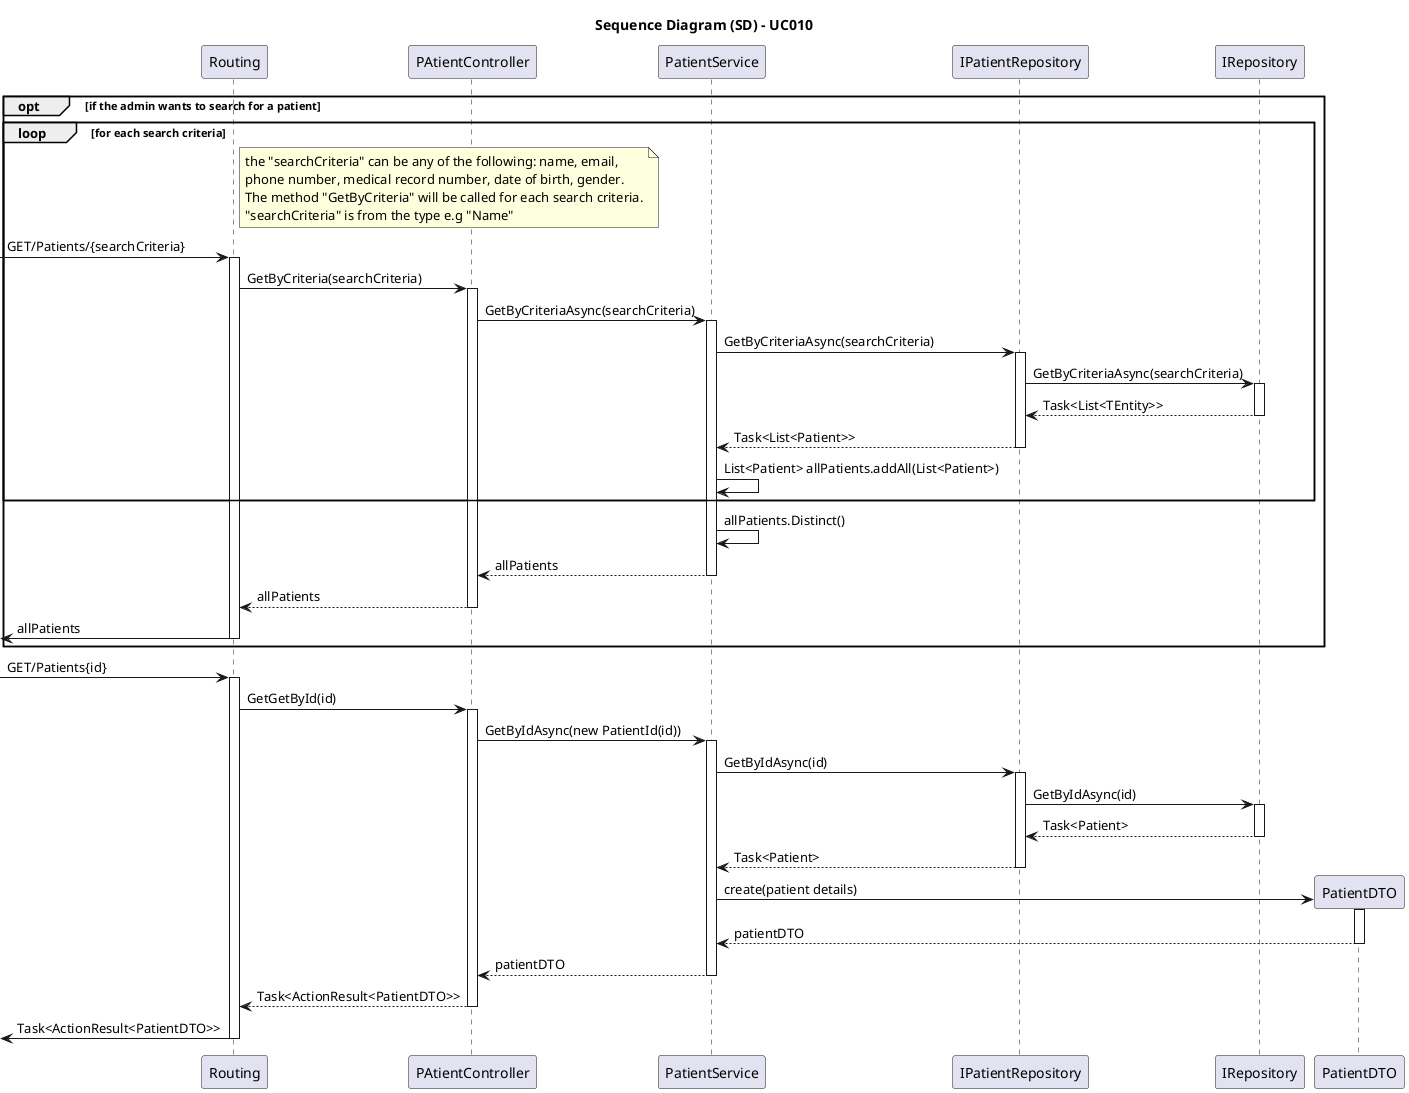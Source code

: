 @startuml
skinparam packageStyle rectangle
skinparam shadowing false
skinparam linetype polyline

skinparam classAttributeIconSize 0

title Sequence Diagram (SD) - UC010


participant "Routing" as Routing 
participant "PAtientController" as Controller
participant "PatientService" as Service
participant "IPatientRepository" as IPatientRepository
participant "IRepository" as IRepository
participant "PatientDTO" as PatientDTO

opt if the admin wants to search for a patient 

    loop for each search criteria

      note right of Routing
        the "searchCriteria" can be any of the following: name, email, 
        phone number, medical record number, date of birth, gender.
        The method "GetByCriteria" will be called for each search criteria.
        "searchCriteria" is from the type e.g "Name"
      end note

      -> Routing: GET/Patients/{searchCriteria}
      activate Routing

        Routing -> Controller: GetByCriteria(searchCriteria)
        activate Controller

          Controller -> Service: GetByCriteriaAsync(searchCriteria)
          activate Service

            Service -> IPatientRepository: GetByCriteriaAsync(searchCriteria)
            activate IPatientRepository

              IPatientRepository -> IRepository: GetByCriteriaAsync(searchCriteria)
              activate IRepository

                  IRepository --> IPatientRepository: Task<List<TEntity>>
              deactivate IRepository

              IPatientRepository --> Service: Task<List<Patient>>
            deactivate IPatientRepository

            Service -> Service: List<Patient> allPatients.addAll(List<Patient>)
    end

            Service -> Service: allPatients.Distinct()

            Service --> Controller: allPatients
          deactivate Service

          Controller --> Routing: allPatients
        deactivate Controller

        <- Routing : allPatients
      deactivate Routing

end opt

-> Routing: GET/Patients{id}
activate Routing

    Routing -> Controller: GetGetById(id)
    activate Controller

        Controller -> Service: GetByIdAsync(new PatientId(id))
        activate Service

            Service -> IPatientRepository: GetByIdAsync(id)
            activate IPatientRepository

                IPatientRepository -> IRepository: GetByIdAsync(id)
                activate IRepository

                    IRepository --> IPatientRepository: Task<Patient>
                deactivate IRepository

                IPatientRepository --> Service: Task<Patient>
            deactivate IPatientRepository

            Service -> PatientDTO**: create(patient details)
            activate PatientDTO

                PatientDTO --> Service: patientDTO
            deactivate PatientDTO

        Service --> Controller: patientDTO
    deactivate Service

    Controller --> Routing: Task<ActionResult<PatientDTO>>
deactivate Controller

<- Routing : Task<ActionResult<PatientDTO>>

deactivate Routing

@enduml
